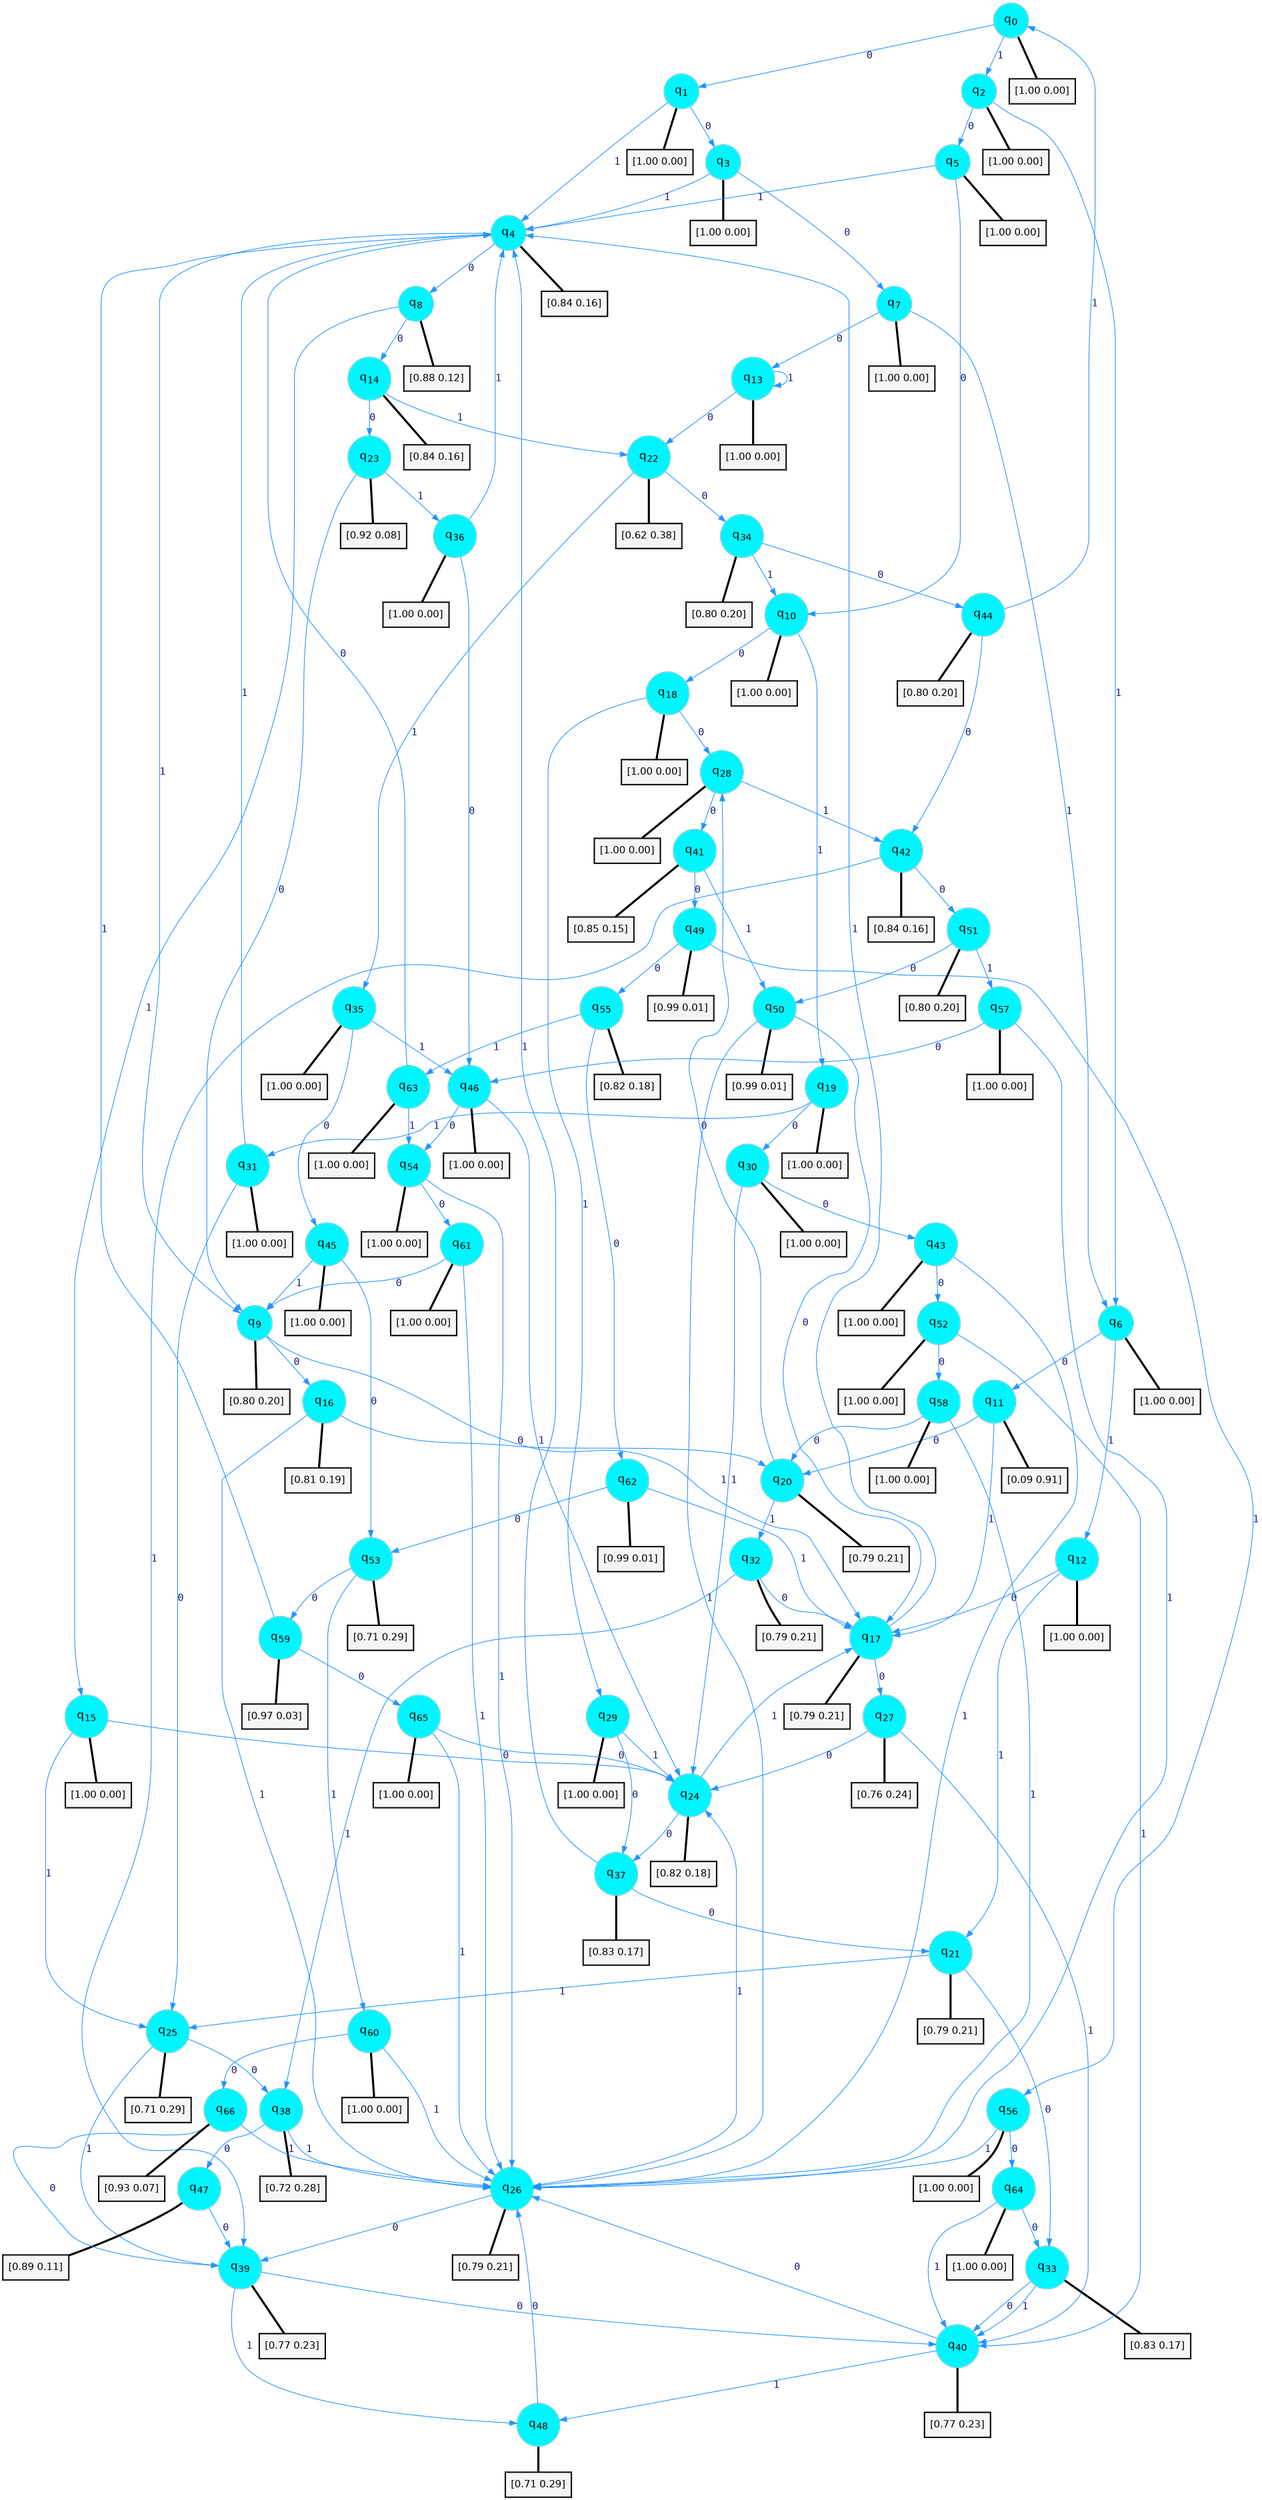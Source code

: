 digraph G {
graph [
bgcolor=transparent, dpi=300, rankdir=TD, size="40,25"];
node [
color=gray, fillcolor=turquoise1, fontcolor=black, fontname=Helvetica, fontsize=16, fontweight=bold, shape=circle, style=filled];
edge [
arrowsize=1, color=dodgerblue1, fontcolor=midnightblue, fontname=courier, fontweight=bold, penwidth=1, style=solid, weight=20];
0[label=<q<SUB>0</SUB>>];
1[label=<q<SUB>1</SUB>>];
2[label=<q<SUB>2</SUB>>];
3[label=<q<SUB>3</SUB>>];
4[label=<q<SUB>4</SUB>>];
5[label=<q<SUB>5</SUB>>];
6[label=<q<SUB>6</SUB>>];
7[label=<q<SUB>7</SUB>>];
8[label=<q<SUB>8</SUB>>];
9[label=<q<SUB>9</SUB>>];
10[label=<q<SUB>10</SUB>>];
11[label=<q<SUB>11</SUB>>];
12[label=<q<SUB>12</SUB>>];
13[label=<q<SUB>13</SUB>>];
14[label=<q<SUB>14</SUB>>];
15[label=<q<SUB>15</SUB>>];
16[label=<q<SUB>16</SUB>>];
17[label=<q<SUB>17</SUB>>];
18[label=<q<SUB>18</SUB>>];
19[label=<q<SUB>19</SUB>>];
20[label=<q<SUB>20</SUB>>];
21[label=<q<SUB>21</SUB>>];
22[label=<q<SUB>22</SUB>>];
23[label=<q<SUB>23</SUB>>];
24[label=<q<SUB>24</SUB>>];
25[label=<q<SUB>25</SUB>>];
26[label=<q<SUB>26</SUB>>];
27[label=<q<SUB>27</SUB>>];
28[label=<q<SUB>28</SUB>>];
29[label=<q<SUB>29</SUB>>];
30[label=<q<SUB>30</SUB>>];
31[label=<q<SUB>31</SUB>>];
32[label=<q<SUB>32</SUB>>];
33[label=<q<SUB>33</SUB>>];
34[label=<q<SUB>34</SUB>>];
35[label=<q<SUB>35</SUB>>];
36[label=<q<SUB>36</SUB>>];
37[label=<q<SUB>37</SUB>>];
38[label=<q<SUB>38</SUB>>];
39[label=<q<SUB>39</SUB>>];
40[label=<q<SUB>40</SUB>>];
41[label=<q<SUB>41</SUB>>];
42[label=<q<SUB>42</SUB>>];
43[label=<q<SUB>43</SUB>>];
44[label=<q<SUB>44</SUB>>];
45[label=<q<SUB>45</SUB>>];
46[label=<q<SUB>46</SUB>>];
47[label=<q<SUB>47</SUB>>];
48[label=<q<SUB>48</SUB>>];
49[label=<q<SUB>49</SUB>>];
50[label=<q<SUB>50</SUB>>];
51[label=<q<SUB>51</SUB>>];
52[label=<q<SUB>52</SUB>>];
53[label=<q<SUB>53</SUB>>];
54[label=<q<SUB>54</SUB>>];
55[label=<q<SUB>55</SUB>>];
56[label=<q<SUB>56</SUB>>];
57[label=<q<SUB>57</SUB>>];
58[label=<q<SUB>58</SUB>>];
59[label=<q<SUB>59</SUB>>];
60[label=<q<SUB>60</SUB>>];
61[label=<q<SUB>61</SUB>>];
62[label=<q<SUB>62</SUB>>];
63[label=<q<SUB>63</SUB>>];
64[label=<q<SUB>64</SUB>>];
65[label=<q<SUB>65</SUB>>];
66[label=<q<SUB>66</SUB>>];
67[label="[1.00 0.00]", shape=box,fontcolor=black, fontname=Helvetica, fontsize=14, penwidth=2, fillcolor=whitesmoke,color=black];
68[label="[1.00 0.00]", shape=box,fontcolor=black, fontname=Helvetica, fontsize=14, penwidth=2, fillcolor=whitesmoke,color=black];
69[label="[1.00 0.00]", shape=box,fontcolor=black, fontname=Helvetica, fontsize=14, penwidth=2, fillcolor=whitesmoke,color=black];
70[label="[1.00 0.00]", shape=box,fontcolor=black, fontname=Helvetica, fontsize=14, penwidth=2, fillcolor=whitesmoke,color=black];
71[label="[0.84 0.16]", shape=box,fontcolor=black, fontname=Helvetica, fontsize=14, penwidth=2, fillcolor=whitesmoke,color=black];
72[label="[1.00 0.00]", shape=box,fontcolor=black, fontname=Helvetica, fontsize=14, penwidth=2, fillcolor=whitesmoke,color=black];
73[label="[1.00 0.00]", shape=box,fontcolor=black, fontname=Helvetica, fontsize=14, penwidth=2, fillcolor=whitesmoke,color=black];
74[label="[1.00 0.00]", shape=box,fontcolor=black, fontname=Helvetica, fontsize=14, penwidth=2, fillcolor=whitesmoke,color=black];
75[label="[0.88 0.12]", shape=box,fontcolor=black, fontname=Helvetica, fontsize=14, penwidth=2, fillcolor=whitesmoke,color=black];
76[label="[0.80 0.20]", shape=box,fontcolor=black, fontname=Helvetica, fontsize=14, penwidth=2, fillcolor=whitesmoke,color=black];
77[label="[1.00 0.00]", shape=box,fontcolor=black, fontname=Helvetica, fontsize=14, penwidth=2, fillcolor=whitesmoke,color=black];
78[label="[0.09 0.91]", shape=box,fontcolor=black, fontname=Helvetica, fontsize=14, penwidth=2, fillcolor=whitesmoke,color=black];
79[label="[1.00 0.00]", shape=box,fontcolor=black, fontname=Helvetica, fontsize=14, penwidth=2, fillcolor=whitesmoke,color=black];
80[label="[1.00 0.00]", shape=box,fontcolor=black, fontname=Helvetica, fontsize=14, penwidth=2, fillcolor=whitesmoke,color=black];
81[label="[0.84 0.16]", shape=box,fontcolor=black, fontname=Helvetica, fontsize=14, penwidth=2, fillcolor=whitesmoke,color=black];
82[label="[1.00 0.00]", shape=box,fontcolor=black, fontname=Helvetica, fontsize=14, penwidth=2, fillcolor=whitesmoke,color=black];
83[label="[0.81 0.19]", shape=box,fontcolor=black, fontname=Helvetica, fontsize=14, penwidth=2, fillcolor=whitesmoke,color=black];
84[label="[0.79 0.21]", shape=box,fontcolor=black, fontname=Helvetica, fontsize=14, penwidth=2, fillcolor=whitesmoke,color=black];
85[label="[1.00 0.00]", shape=box,fontcolor=black, fontname=Helvetica, fontsize=14, penwidth=2, fillcolor=whitesmoke,color=black];
86[label="[1.00 0.00]", shape=box,fontcolor=black, fontname=Helvetica, fontsize=14, penwidth=2, fillcolor=whitesmoke,color=black];
87[label="[0.79 0.21]", shape=box,fontcolor=black, fontname=Helvetica, fontsize=14, penwidth=2, fillcolor=whitesmoke,color=black];
88[label="[0.79 0.21]", shape=box,fontcolor=black, fontname=Helvetica, fontsize=14, penwidth=2, fillcolor=whitesmoke,color=black];
89[label="[0.62 0.38]", shape=box,fontcolor=black, fontname=Helvetica, fontsize=14, penwidth=2, fillcolor=whitesmoke,color=black];
90[label="[0.92 0.08]", shape=box,fontcolor=black, fontname=Helvetica, fontsize=14, penwidth=2, fillcolor=whitesmoke,color=black];
91[label="[0.82 0.18]", shape=box,fontcolor=black, fontname=Helvetica, fontsize=14, penwidth=2, fillcolor=whitesmoke,color=black];
92[label="[0.71 0.29]", shape=box,fontcolor=black, fontname=Helvetica, fontsize=14, penwidth=2, fillcolor=whitesmoke,color=black];
93[label="[0.79 0.21]", shape=box,fontcolor=black, fontname=Helvetica, fontsize=14, penwidth=2, fillcolor=whitesmoke,color=black];
94[label="[0.76 0.24]", shape=box,fontcolor=black, fontname=Helvetica, fontsize=14, penwidth=2, fillcolor=whitesmoke,color=black];
95[label="[1.00 0.00]", shape=box,fontcolor=black, fontname=Helvetica, fontsize=14, penwidth=2, fillcolor=whitesmoke,color=black];
96[label="[1.00 0.00]", shape=box,fontcolor=black, fontname=Helvetica, fontsize=14, penwidth=2, fillcolor=whitesmoke,color=black];
97[label="[1.00 0.00]", shape=box,fontcolor=black, fontname=Helvetica, fontsize=14, penwidth=2, fillcolor=whitesmoke,color=black];
98[label="[1.00 0.00]", shape=box,fontcolor=black, fontname=Helvetica, fontsize=14, penwidth=2, fillcolor=whitesmoke,color=black];
99[label="[0.79 0.21]", shape=box,fontcolor=black, fontname=Helvetica, fontsize=14, penwidth=2, fillcolor=whitesmoke,color=black];
100[label="[0.83 0.17]", shape=box,fontcolor=black, fontname=Helvetica, fontsize=14, penwidth=2, fillcolor=whitesmoke,color=black];
101[label="[0.80 0.20]", shape=box,fontcolor=black, fontname=Helvetica, fontsize=14, penwidth=2, fillcolor=whitesmoke,color=black];
102[label="[1.00 0.00]", shape=box,fontcolor=black, fontname=Helvetica, fontsize=14, penwidth=2, fillcolor=whitesmoke,color=black];
103[label="[1.00 0.00]", shape=box,fontcolor=black, fontname=Helvetica, fontsize=14, penwidth=2, fillcolor=whitesmoke,color=black];
104[label="[0.83 0.17]", shape=box,fontcolor=black, fontname=Helvetica, fontsize=14, penwidth=2, fillcolor=whitesmoke,color=black];
105[label="[0.72 0.28]", shape=box,fontcolor=black, fontname=Helvetica, fontsize=14, penwidth=2, fillcolor=whitesmoke,color=black];
106[label="[0.77 0.23]", shape=box,fontcolor=black, fontname=Helvetica, fontsize=14, penwidth=2, fillcolor=whitesmoke,color=black];
107[label="[0.77 0.23]", shape=box,fontcolor=black, fontname=Helvetica, fontsize=14, penwidth=2, fillcolor=whitesmoke,color=black];
108[label="[0.85 0.15]", shape=box,fontcolor=black, fontname=Helvetica, fontsize=14, penwidth=2, fillcolor=whitesmoke,color=black];
109[label="[0.84 0.16]", shape=box,fontcolor=black, fontname=Helvetica, fontsize=14, penwidth=2, fillcolor=whitesmoke,color=black];
110[label="[1.00 0.00]", shape=box,fontcolor=black, fontname=Helvetica, fontsize=14, penwidth=2, fillcolor=whitesmoke,color=black];
111[label="[0.80 0.20]", shape=box,fontcolor=black, fontname=Helvetica, fontsize=14, penwidth=2, fillcolor=whitesmoke,color=black];
112[label="[1.00 0.00]", shape=box,fontcolor=black, fontname=Helvetica, fontsize=14, penwidth=2, fillcolor=whitesmoke,color=black];
113[label="[1.00 0.00]", shape=box,fontcolor=black, fontname=Helvetica, fontsize=14, penwidth=2, fillcolor=whitesmoke,color=black];
114[label="[0.89 0.11]", shape=box,fontcolor=black, fontname=Helvetica, fontsize=14, penwidth=2, fillcolor=whitesmoke,color=black];
115[label="[0.71 0.29]", shape=box,fontcolor=black, fontname=Helvetica, fontsize=14, penwidth=2, fillcolor=whitesmoke,color=black];
116[label="[0.99 0.01]", shape=box,fontcolor=black, fontname=Helvetica, fontsize=14, penwidth=2, fillcolor=whitesmoke,color=black];
117[label="[0.99 0.01]", shape=box,fontcolor=black, fontname=Helvetica, fontsize=14, penwidth=2, fillcolor=whitesmoke,color=black];
118[label="[0.80 0.20]", shape=box,fontcolor=black, fontname=Helvetica, fontsize=14, penwidth=2, fillcolor=whitesmoke,color=black];
119[label="[1.00 0.00]", shape=box,fontcolor=black, fontname=Helvetica, fontsize=14, penwidth=2, fillcolor=whitesmoke,color=black];
120[label="[0.71 0.29]", shape=box,fontcolor=black, fontname=Helvetica, fontsize=14, penwidth=2, fillcolor=whitesmoke,color=black];
121[label="[1.00 0.00]", shape=box,fontcolor=black, fontname=Helvetica, fontsize=14, penwidth=2, fillcolor=whitesmoke,color=black];
122[label="[0.82 0.18]", shape=box,fontcolor=black, fontname=Helvetica, fontsize=14, penwidth=2, fillcolor=whitesmoke,color=black];
123[label="[1.00 0.00]", shape=box,fontcolor=black, fontname=Helvetica, fontsize=14, penwidth=2, fillcolor=whitesmoke,color=black];
124[label="[1.00 0.00]", shape=box,fontcolor=black, fontname=Helvetica, fontsize=14, penwidth=2, fillcolor=whitesmoke,color=black];
125[label="[1.00 0.00]", shape=box,fontcolor=black, fontname=Helvetica, fontsize=14, penwidth=2, fillcolor=whitesmoke,color=black];
126[label="[0.97 0.03]", shape=box,fontcolor=black, fontname=Helvetica, fontsize=14, penwidth=2, fillcolor=whitesmoke,color=black];
127[label="[1.00 0.00]", shape=box,fontcolor=black, fontname=Helvetica, fontsize=14, penwidth=2, fillcolor=whitesmoke,color=black];
128[label="[1.00 0.00]", shape=box,fontcolor=black, fontname=Helvetica, fontsize=14, penwidth=2, fillcolor=whitesmoke,color=black];
129[label="[0.99 0.01]", shape=box,fontcolor=black, fontname=Helvetica, fontsize=14, penwidth=2, fillcolor=whitesmoke,color=black];
130[label="[1.00 0.00]", shape=box,fontcolor=black, fontname=Helvetica, fontsize=14, penwidth=2, fillcolor=whitesmoke,color=black];
131[label="[1.00 0.00]", shape=box,fontcolor=black, fontname=Helvetica, fontsize=14, penwidth=2, fillcolor=whitesmoke,color=black];
132[label="[1.00 0.00]", shape=box,fontcolor=black, fontname=Helvetica, fontsize=14, penwidth=2, fillcolor=whitesmoke,color=black];
133[label="[0.93 0.07]", shape=box,fontcolor=black, fontname=Helvetica, fontsize=14, penwidth=2, fillcolor=whitesmoke,color=black];
0->1 [label=0];
0->2 [label=1];
0->67 [arrowhead=none, penwidth=3,color=black];
1->3 [label=0];
1->4 [label=1];
1->68 [arrowhead=none, penwidth=3,color=black];
2->5 [label=0];
2->6 [label=1];
2->69 [arrowhead=none, penwidth=3,color=black];
3->7 [label=0];
3->4 [label=1];
3->70 [arrowhead=none, penwidth=3,color=black];
4->8 [label=0];
4->9 [label=1];
4->71 [arrowhead=none, penwidth=3,color=black];
5->10 [label=0];
5->4 [label=1];
5->72 [arrowhead=none, penwidth=3,color=black];
6->11 [label=0];
6->12 [label=1];
6->73 [arrowhead=none, penwidth=3,color=black];
7->13 [label=0];
7->6 [label=1];
7->74 [arrowhead=none, penwidth=3,color=black];
8->14 [label=0];
8->15 [label=1];
8->75 [arrowhead=none, penwidth=3,color=black];
9->16 [label=0];
9->17 [label=1];
9->76 [arrowhead=none, penwidth=3,color=black];
10->18 [label=0];
10->19 [label=1];
10->77 [arrowhead=none, penwidth=3,color=black];
11->20 [label=0];
11->17 [label=1];
11->78 [arrowhead=none, penwidth=3,color=black];
12->17 [label=0];
12->21 [label=1];
12->79 [arrowhead=none, penwidth=3,color=black];
13->22 [label=0];
13->13 [label=1];
13->80 [arrowhead=none, penwidth=3,color=black];
14->23 [label=0];
14->22 [label=1];
14->81 [arrowhead=none, penwidth=3,color=black];
15->24 [label=0];
15->25 [label=1];
15->82 [arrowhead=none, penwidth=3,color=black];
16->20 [label=0];
16->26 [label=1];
16->83 [arrowhead=none, penwidth=3,color=black];
17->27 [label=0];
17->4 [label=1];
17->84 [arrowhead=none, penwidth=3,color=black];
18->28 [label=0];
18->29 [label=1];
18->85 [arrowhead=none, penwidth=3,color=black];
19->30 [label=0];
19->31 [label=1];
19->86 [arrowhead=none, penwidth=3,color=black];
20->28 [label=0];
20->32 [label=1];
20->87 [arrowhead=none, penwidth=3,color=black];
21->33 [label=0];
21->25 [label=1];
21->88 [arrowhead=none, penwidth=3,color=black];
22->34 [label=0];
22->35 [label=1];
22->89 [arrowhead=none, penwidth=3,color=black];
23->9 [label=0];
23->36 [label=1];
23->90 [arrowhead=none, penwidth=3,color=black];
24->37 [label=0];
24->17 [label=1];
24->91 [arrowhead=none, penwidth=3,color=black];
25->38 [label=0];
25->39 [label=1];
25->92 [arrowhead=none, penwidth=3,color=black];
26->39 [label=0];
26->24 [label=1];
26->93 [arrowhead=none, penwidth=3,color=black];
27->24 [label=0];
27->40 [label=1];
27->94 [arrowhead=none, penwidth=3,color=black];
28->41 [label=0];
28->42 [label=1];
28->95 [arrowhead=none, penwidth=3,color=black];
29->37 [label=0];
29->24 [label=1];
29->96 [arrowhead=none, penwidth=3,color=black];
30->43 [label=0];
30->24 [label=1];
30->97 [arrowhead=none, penwidth=3,color=black];
31->25 [label=0];
31->4 [label=1];
31->98 [arrowhead=none, penwidth=3,color=black];
32->17 [label=0];
32->38 [label=1];
32->99 [arrowhead=none, penwidth=3,color=black];
33->40 [label=0];
33->40 [label=1];
33->100 [arrowhead=none, penwidth=3,color=black];
34->44 [label=0];
34->10 [label=1];
34->101 [arrowhead=none, penwidth=3,color=black];
35->45 [label=0];
35->46 [label=1];
35->102 [arrowhead=none, penwidth=3,color=black];
36->46 [label=0];
36->4 [label=1];
36->103 [arrowhead=none, penwidth=3,color=black];
37->21 [label=0];
37->4 [label=1];
37->104 [arrowhead=none, penwidth=3,color=black];
38->47 [label=0];
38->26 [label=1];
38->105 [arrowhead=none, penwidth=3,color=black];
39->40 [label=0];
39->48 [label=1];
39->106 [arrowhead=none, penwidth=3,color=black];
40->26 [label=0];
40->48 [label=1];
40->107 [arrowhead=none, penwidth=3,color=black];
41->49 [label=0];
41->50 [label=1];
41->108 [arrowhead=none, penwidth=3,color=black];
42->51 [label=0];
42->39 [label=1];
42->109 [arrowhead=none, penwidth=3,color=black];
43->52 [label=0];
43->26 [label=1];
43->110 [arrowhead=none, penwidth=3,color=black];
44->42 [label=0];
44->0 [label=1];
44->111 [arrowhead=none, penwidth=3,color=black];
45->53 [label=0];
45->9 [label=1];
45->112 [arrowhead=none, penwidth=3,color=black];
46->54 [label=0];
46->24 [label=1];
46->113 [arrowhead=none, penwidth=3,color=black];
47->39 [label=0];
47->114 [arrowhead=none, penwidth=3,color=black];
48->26 [label=0];
48->115 [arrowhead=none, penwidth=3,color=black];
49->55 [label=0];
49->56 [label=1];
49->116 [arrowhead=none, penwidth=3,color=black];
50->17 [label=0];
50->26 [label=1];
50->117 [arrowhead=none, penwidth=3,color=black];
51->50 [label=0];
51->57 [label=1];
51->118 [arrowhead=none, penwidth=3,color=black];
52->58 [label=0];
52->40 [label=1];
52->119 [arrowhead=none, penwidth=3,color=black];
53->59 [label=0];
53->60 [label=1];
53->120 [arrowhead=none, penwidth=3,color=black];
54->61 [label=0];
54->26 [label=1];
54->121 [arrowhead=none, penwidth=3,color=black];
55->62 [label=0];
55->63 [label=1];
55->122 [arrowhead=none, penwidth=3,color=black];
56->64 [label=0];
56->26 [label=1];
56->123 [arrowhead=none, penwidth=3,color=black];
57->46 [label=0];
57->26 [label=1];
57->124 [arrowhead=none, penwidth=3,color=black];
58->20 [label=0];
58->26 [label=1];
58->125 [arrowhead=none, penwidth=3,color=black];
59->65 [label=0];
59->4 [label=1];
59->126 [arrowhead=none, penwidth=3,color=black];
60->66 [label=0];
60->26 [label=1];
60->127 [arrowhead=none, penwidth=3,color=black];
61->9 [label=0];
61->26 [label=1];
61->128 [arrowhead=none, penwidth=3,color=black];
62->53 [label=0];
62->17 [label=1];
62->129 [arrowhead=none, penwidth=3,color=black];
63->4 [label=0];
63->54 [label=1];
63->130 [arrowhead=none, penwidth=3,color=black];
64->33 [label=0];
64->40 [label=1];
64->131 [arrowhead=none, penwidth=3,color=black];
65->24 [label=0];
65->26 [label=1];
65->132 [arrowhead=none, penwidth=3,color=black];
66->39 [label=0];
66->26 [label=1];
66->133 [arrowhead=none, penwidth=3,color=black];
}
